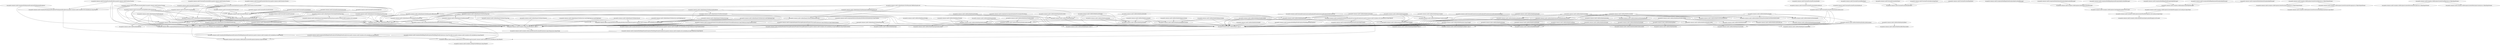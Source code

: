 digraph G {
  "org.apache.commons.math3.util$ArithmeticUtils#mulAndCheck(long,long)" -> "org.apache.commons.math3.exception$MathArithmeticException#MathArithmeticException()";
  "org.apache.commons.math3.util$ArithmeticUtils#mulAndCheck(long,long)" -> "org.apache.commons.math3.util$ArithmeticUtils#<clinit>()";
  "org.apache.commons.math3.exception$MathArithmeticException#MathArithmeticException()" -> "org.apache.commons.math3.exception.util$ExceptionContext#addMessage(org.apache.commons.math3.exception.util.Localizable,java.lang.Object[])";
  "org.apache.commons.math3.exception$MathArithmeticException#MathArithmeticException()" -> "org.apache.commons.math3.exception.util$LocalizedFormats#<clinit>()";
  "org.apache.commons.math3.exception$MathArithmeticException#MathArithmeticException()" -> "org.apache.commons.math3.exception.util$ExceptionContext#ExceptionContext(java.lang.Throwable)";
  "org.apache.commons.math3.util$ArithmeticUtils#subAndCheck(long,long)" -> "org.apache.commons.math3.exception.util$LocalizedFormats#<clinit>()";
  "org.apache.commons.math3.util$ArithmeticUtils#subAndCheck(long,long)" -> "org.apache.commons.math3.util$ArithmeticUtils#addAndCheck(long,long,org.apache.commons.math3.exception.util.Localizable)";
  "org.apache.commons.math3.util$ArithmeticUtils#subAndCheck(long,long)" -> "org.apache.commons.math3.util$ArithmeticUtils#<clinit>()";
  "org.apache.commons.math3.util$ArithmeticUtils#subAndCheck(long,long)" -> "org.apache.commons.math3.exception$MathArithmeticException#MathArithmeticException(org.apache.commons.math3.exception.util.Localizable,java.lang.Object[])";
  "org.apache.commons.math3.exception.util$LocalizedFormats#<clinit>()" -> "org.apache.commons.math3.exception.util$LocalizedFormats#LocalizedFormats(java.lang.String,int,java.lang.String)";
  "org.apache.commons.math3.exception$NotPositiveException#NotPositiveException(org.apache.commons.math3.exception.util.Localizable,java.lang.Number)" -> "org.apache.commons.math3.exception$NumberIsTooSmallException#NumberIsTooSmallException(org.apache.commons.math3.exception.util.Localizable,java.lang.Number,java.lang.Number,boolean)";
  "org.apache.commons.math3.exception$NumberIsTooSmallException#NumberIsTooSmallException(org.apache.commons.math3.exception.util.Localizable,java.lang.Number,java.lang.Number,boolean)" -> "org.apache.commons.math3.exception$MathIllegalNumberException#MathIllegalNumberException(org.apache.commons.math3.exception.util.Localizable,java.lang.Number,java.lang.Object[])";
  "org.apache.commons.math3.util$FastMath#hypot(double,double)" -> "org.apache.commons.math3.util$FastMath#abs(double)";
  "org.apache.commons.math3.util$FastMath#hypot(double,double)" -> "org.apache.commons.math3.util$FastMath#scalb(double,int)";
  "org.apache.commons.math3.util$FastMath#hypot(double,double)" -> "org.apache.commons.math3.util$FastMath#<clinit>()";
  "org.apache.commons.math3.util$FastMath#hypot(double,double)" -> "org.apache.commons.math3.util$FastMath#getExponent(double)";
  "org.apache.commons.math3.util$FastMath#hypot(double,double)" -> "org.apache.commons.math3.util$FastMath#sqrt(double)";
  "org.apache.commons.math3.fraction$Fraction#floatValue()" -> "org.apache.commons.math3.fraction$Fraction#doubleValue()";
  "org.apache.commons.math3.util$ArithmeticUtils#factorialDouble(int)" -> "org.apache.commons.math3.util$ArithmeticUtils#factorial(int)";
  "org.apache.commons.math3.util$ArithmeticUtils#factorialDouble(int)" -> "org.apache.commons.math3.util$ArithmeticUtils#<clinit>()";
  "org.apache.commons.math3.util$ArithmeticUtils#factorialDouble(int)" -> "org.apache.commons.math3.exception$NotPositiveException#NotPositiveException(org.apache.commons.math3.exception.util.Localizable,java.lang.Number)";
  "org.apache.commons.math3.util$ArithmeticUtils#factorialDouble(int)" -> "org.apache.commons.math3.util$FastMath#floor(double)";
  "org.apache.commons.math3.util$ArithmeticUtils#factorialDouble(int)" -> "org.apache.commons.math3.util$FastMath#<clinit>()";
  "org.apache.commons.math3.util$ArithmeticUtils#factorialDouble(int)" -> "org.apache.commons.math3.util$FastMath#exp(double)";
  "org.apache.commons.math3.util$ArithmeticUtils#factorialDouble(int)" -> "org.apache.commons.math3.util$ArithmeticUtils#factorialLog(int)";
  "org.apache.commons.math3.util$ArithmeticUtils#factorialDouble(int)" -> "org.apache.commons.math3.exception.util$LocalizedFormats#<clinit>()";
  "org.apache.commons.math3.util$ArithmeticUtils#factorial(int)" -> "org.apache.commons.math3.exception$MathArithmeticException#MathArithmeticException()";
  "org.apache.commons.math3.util$ArithmeticUtils#factorial(int)" -> "org.apache.commons.math3.exception.util$LocalizedFormats#<clinit>()";
  "org.apache.commons.math3.util$ArithmeticUtils#factorial(int)" -> "org.apache.commons.math3.util$ArithmeticUtils#<clinit>()";
  "org.apache.commons.math3.util$ArithmeticUtils#factorial(int)" -> "org.apache.commons.math3.exception$NotPositiveException#NotPositiveException(org.apache.commons.math3.exception.util.Localizable,java.lang.Number)";
  "org.apache.commons.math3.util$FastMath#acosh(double)" -> "org.apache.commons.math3.util$FastMath#log(double)";
  "org.apache.commons.math3.util$FastMath#acosh(double)" -> "org.apache.commons.math3.util$FastMath#sqrt(double)";
  "org.apache.commons.math3.util$FastMath#acosh(double)" -> "org.apache.commons.math3.util$FastMath#<clinit>()";
  "org.apache.commons.math3.util$FastMath#log(double)" -> "org.apache.commons.math3.util$FastMath#<clinit>()";
  "org.apache.commons.math3.util$FastMath#log(double)" -> "org.apache.commons.math3.util$FastMath#log(double,double[])";
  "org.apache.commons.math3.exception$NumberIsTooLargeException#NumberIsTooLargeException(java.lang.Number,java.lang.Number,boolean)" -> "org.apache.commons.math3.exception.util$LocalizedFormats#<clinit>()";
  "org.apache.commons.math3.exception$NumberIsTooLargeException#NumberIsTooLargeException(java.lang.Number,java.lang.Number,boolean)" -> "org.apache.commons.math3.exception$NumberIsTooLargeException#NumberIsTooLargeException(org.apache.commons.math3.exception.util.Localizable,java.lang.Number,java.lang.Number,boolean)";
  "org.apache.commons.math3.fraction$Fraction#divide(int)" -> "org.apache.commons.math3.fraction$Fraction#<clinit>()";
  "org.apache.commons.math3.fraction$Fraction#divide(int)" -> "org.apache.commons.math3.fraction$Fraction#Fraction(int,int)";
  "org.apache.commons.math3.fraction$Fraction#<clinit>()" -> "org.apache.commons.math3.fraction$Fraction#Fraction(int,int)";
  "org.apache.commons.math3.util$FastMath#exp(double,double,double[])" -> "org.apache.commons.math3.util$FastMath$ExpIntTable#<clinit>()";
  "org.apache.commons.math3.util$FastMath#exp(double,double,double[])" -> "org.apache.commons.math3.util$FastMath$ExpFracTable#<clinit>()";
  "org.apache.commons.math3.util$FastMath#exp(double,double,double[])" -> "org.apache.commons.math3.util$FastMath#<clinit>()";
  "org.apache.commons.math3.util$FastMath#sin(double)" -> "org.apache.commons.math3.util$FastMath#sinQ(double,double)";
  "org.apache.commons.math3.util$FastMath#sin(double)" -> "org.apache.commons.math3.util$FastMath$CodyWaite#getRemB()";
  "org.apache.commons.math3.util$FastMath#sin(double)" -> "org.apache.commons.math3.util$FastMath$CodyWaite#getRemA()";
  "org.apache.commons.math3.util$FastMath#sin(double)" -> "org.apache.commons.math3.util$FastMath#reducePayneHanek(double,double[])";
  "org.apache.commons.math3.util$FastMath#sin(double)" -> "org.apache.commons.math3.util$FastMath$CodyWaite#FastMath$CodyWaite(double,double)";
  "org.apache.commons.math3.util$FastMath#sin(double)" -> "org.apache.commons.math3.util$FastMath#<clinit>()";
  "org.apache.commons.math3.util$FastMath#sin(double)" -> "org.apache.commons.math3.util$FastMath$CodyWaite#getK()";
  "org.apache.commons.math3.util$FastMath#sin(double)" -> "org.apache.commons.math3.util$FastMath#cosQ(double,double)";
  "org.apache.commons.math3.util$FastMath#sinQ(double,double)" -> "org.apache.commons.math3.util$FastMath#polyCosine(double)";
  "org.apache.commons.math3.util$FastMath#sinQ(double,double)" -> "org.apache.commons.math3.util$FastMath#<clinit>()";
  "org.apache.commons.math3.util$FastMath#sinQ(double,double)" -> "org.apache.commons.math3.util$FastMath#polySine(double)";
  "org.apache.commons.math3.fraction$Fraction#divide(org.apache.commons.math3.fraction.Fraction)" -> "org.apache.commons.math3.exception$NullArgumentException#NullArgumentException(org.apache.commons.math3.exception.util.Localizable,java.lang.Object[])";
  "org.apache.commons.math3.fraction$Fraction#divide(org.apache.commons.math3.fraction.Fraction)" -> "org.apache.commons.math3.exception$MathArithmeticException#MathArithmeticException(org.apache.commons.math3.exception.util.Localizable,java.lang.Object[])";
  "org.apache.commons.math3.fraction$Fraction#divide(org.apache.commons.math3.fraction.Fraction)" -> "org.apache.commons.math3.fraction$Fraction#multiply(org.apache.commons.math3.fraction.Fraction)";
  "org.apache.commons.math3.fraction$Fraction#divide(org.apache.commons.math3.fraction.Fraction)" -> "org.apache.commons.math3.fraction$Fraction#reciprocal()";
  "org.apache.commons.math3.fraction$Fraction#divide(org.apache.commons.math3.fraction.Fraction)" -> "org.apache.commons.math3.exception.util$LocalizedFormats#<clinit>()";
  "org.apache.commons.math3.exception$NullArgumentException#NullArgumentException(org.apache.commons.math3.exception.util.Localizable,java.lang.Object[])" -> "org.apache.commons.math3.exception$MathIllegalArgumentException#MathIllegalArgumentException(org.apache.commons.math3.exception.util.Localizable,java.lang.Object[])";
  "org.apache.commons.math3.exception$MathIllegalStateException#MathIllegalStateException(java.lang.Throwable,org.apache.commons.math3.exception.util.Localizable,java.lang.Object[])" -> "org.apache.commons.math3.exception.util$ExceptionContext#addMessage(org.apache.commons.math3.exception.util.Localizable,java.lang.Object[])";
  "org.apache.commons.math3.exception$MathIllegalStateException#MathIllegalStateException(java.lang.Throwable,org.apache.commons.math3.exception.util.Localizable,java.lang.Object[])" -> "org.apache.commons.math3.exception.util$ExceptionContext#ExceptionContext(java.lang.Throwable)";
  "org.apache.commons.math3.exception.util$ExceptionContext#addMessage(org.apache.commons.math3.exception.util.Localizable,java.lang.Object[])" -> "org.apache.commons.math3.exception.util$ArgUtils#flatten(java.lang.Object[])";
  "org.apache.commons.math3.util$FastMath#tan(double)" -> "org.apache.commons.math3.util$FastMath#reducePayneHanek(double,double[])";
  "org.apache.commons.math3.util$FastMath#tan(double)" -> "org.apache.commons.math3.util$FastMath$CodyWaite#FastMath$CodyWaite(double,double)";
  "org.apache.commons.math3.util$FastMath#tan(double)" -> "org.apache.commons.math3.util$FastMath#tanQ(double,double,boolean)";
  "org.apache.commons.math3.util$FastMath#tan(double)" -> "org.apache.commons.math3.util$FastMath$CodyWaite#getK()";
  "org.apache.commons.math3.util$FastMath#tan(double)" -> "org.apache.commons.math3.util$FastMath$CodyWaite#getRemA()";
  "org.apache.commons.math3.util$FastMath#tan(double)" -> "org.apache.commons.math3.util$FastMath#<clinit>()";
  "org.apache.commons.math3.util$FastMath#tan(double)" -> "org.apache.commons.math3.util$FastMath$CodyWaite#getRemB()";
  "org.apache.commons.math3.util$FastMath#reducePayneHanek(double,double[])" -> "org.apache.commons.math3.util$FastMath#<clinit>()";
  "org.apache.commons.math3.util$FastMath#acos(double)" -> "org.apache.commons.math3.util$FastMath#atan(double,double,boolean)";
  "org.apache.commons.math3.util$FastMath#acos(double)" -> "org.apache.commons.math3.util$FastMath#sqrt(double)";
  "org.apache.commons.math3.util$FastMath#acos(double)" -> "org.apache.commons.math3.util$FastMath#<clinit>()";
  "org.apache.commons.math3.util$FastMath#acos(double)" -> "org.apache.commons.math3.util$FastMath#doubleHighPart(double)";
  "org.apache.commons.math3.util$FastMath#atan(double,double,boolean)" -> "org.apache.commons.math3.util$FastMath#<clinit>()";
  "org.apache.commons.math3.util$FastMath#atan(double,double,boolean)" -> "org.apache.commons.math3.util$FastMath#copySign(double,double)";
  "org.apache.commons.math3.util$FastMath#pow(double,double)" -> "org.apache.commons.math3.util$FastMath#log(double,double[])";
  "org.apache.commons.math3.util$FastMath#pow(double,double)" -> "org.apache.commons.math3.util$FastMath#<clinit>()";
  "org.apache.commons.math3.util$FastMath#pow(double,double)" -> "org.apache.commons.math3.util$FastMath#exp(double,double,double[])";
  "org.apache.commons.math3.util$FastMath#log(double,double[])" -> "org.apache.commons.math3.util$FastMath$lnMant#<clinit>()";
  "org.apache.commons.math3.util$FastMath#log(double,double[])" -> "org.apache.commons.math3.util$FastMath#<clinit>()";
  "org.apache.commons.math3.util$FastMath#tanQ(double,double,boolean)" -> "org.apache.commons.math3.util$FastMath#polySine(double)";
  "org.apache.commons.math3.util$FastMath#tanQ(double,double,boolean)" -> "org.apache.commons.math3.util$FastMath#polyCosine(double)";
  "org.apache.commons.math3.util$FastMath#tanQ(double,double,boolean)" -> "org.apache.commons.math3.util$FastMath#<clinit>()";
  "org.apache.commons.math3.util$FastMath#toDegrees(double)" -> "org.apache.commons.math3.util$FastMath#<clinit>()";
  "org.apache.commons.math3.util$FastMath#toDegrees(double)" -> "org.apache.commons.math3.util$FastMath#doubleHighPart(double)";
  "org.apache.commons.math3.util$ArithmeticUtils#pow(java.math.BigInteger,int)" -> "org.apache.commons.math3.exception$NotPositiveException#NotPositiveException(org.apache.commons.math3.exception.util.Localizable,java.lang.Number)";
  "org.apache.commons.math3.util$ArithmeticUtils#pow(java.math.BigInteger,int)" -> "org.apache.commons.math3.exception.util$LocalizedFormats#<clinit>()";
  "org.apache.commons.math3.fraction$Fraction#negate()" -> "org.apache.commons.math3.exception.util$LocalizedFormats#<clinit>()";
  "org.apache.commons.math3.fraction$Fraction#negate()" -> "org.apache.commons.math3.fraction$Fraction#<clinit>()";
  "org.apache.commons.math3.fraction$Fraction#negate()" -> "org.apache.commons.math3.fraction$Fraction#Fraction(int,int)";
  "org.apache.commons.math3.fraction$Fraction#negate()" -> "org.apache.commons.math3.exception$MathArithmeticException#MathArithmeticException(org.apache.commons.math3.exception.util.Localizable,java.lang.Object[])";
  "org.apache.commons.math3.util$ArithmeticUtils#addAndCheck(int,int)" -> "org.apache.commons.math3.exception$MathArithmeticException#MathArithmeticException(org.apache.commons.math3.exception.util.Localizable,java.lang.Object[])";
  "org.apache.commons.math3.util$ArithmeticUtils#addAndCheck(int,int)" -> "org.apache.commons.math3.exception.util$LocalizedFormats#<clinit>()";
  "org.apache.commons.math3.exception$MathArithmeticException#MathArithmeticException(org.apache.commons.math3.exception.util.Localizable,java.lang.Object[])" -> "org.apache.commons.math3.exception.util$ExceptionContext#ExceptionContext(java.lang.Throwable)";
  "org.apache.commons.math3.exception$MathArithmeticException#MathArithmeticException(org.apache.commons.math3.exception.util.Localizable,java.lang.Object[])" -> "org.apache.commons.math3.exception.util$ExceptionContext#addMessage(org.apache.commons.math3.exception.util.Localizable,java.lang.Object[])";
  "org.apache.commons.math3.util$ArithmeticUtils#checkBinomial(int,int)" -> "org.apache.commons.math3.exception$NumberIsTooLargeException#NumberIsTooLargeException(org.apache.commons.math3.exception.util.Localizable,java.lang.Number,java.lang.Number,boolean)";
  "org.apache.commons.math3.util$ArithmeticUtils#checkBinomial(int,int)" -> "org.apache.commons.math3.exception$NotPositiveException#NotPositiveException(org.apache.commons.math3.exception.util.Localizable,java.lang.Number)";
  "org.apache.commons.math3.util$ArithmeticUtils#checkBinomial(int,int)" -> "org.apache.commons.math3.exception.util$LocalizedFormats#<clinit>()";
  "org.apache.commons.math3.exception$NumberIsTooLargeException#NumberIsTooLargeException(org.apache.commons.math3.exception.util.Localizable,java.lang.Number,java.lang.Number,boolean)" -> "org.apache.commons.math3.exception$MathIllegalNumberException#MathIllegalNumberException(org.apache.commons.math3.exception.util.Localizable,java.lang.Number,java.lang.Object[])";
  "org.apache.commons.math3.exception$ConvergenceException#ConvergenceException(org.apache.commons.math3.exception.util.Localizable,java.lang.Object[])" -> "org.apache.commons.math3.exception$MathIllegalStateException#MathIllegalStateException()";
  "org.apache.commons.math3.exception$ConvergenceException#ConvergenceException(org.apache.commons.math3.exception.util.Localizable,java.lang.Object[])" -> "org.apache.commons.math3.exception$MathIllegalStateException#getContext()";
  "org.apache.commons.math3.exception$ConvergenceException#ConvergenceException(org.apache.commons.math3.exception.util.Localizable,java.lang.Object[])" -> "org.apache.commons.math3.exception.util$ExceptionContext#addMessage(org.apache.commons.math3.exception.util.Localizable,java.lang.Object[])";
  "org.apache.commons.math3.exception$MathIllegalStateException#MathIllegalStateException()" -> "org.apache.commons.math3.exception.util$LocalizedFormats#<clinit>()";
  "org.apache.commons.math3.exception$MathIllegalStateException#MathIllegalStateException()" -> "org.apache.commons.math3.exception$MathIllegalStateException#MathIllegalStateException(org.apache.commons.math3.exception.util.Localizable,java.lang.Object[])";
  "org.apache.commons.math3.util$ArithmeticUtils#addAndCheck(long,long,org.apache.commons.math3.exception.util.Localizable)" -> "org.apache.commons.math3.exception$MathArithmeticException#MathArithmeticException(org.apache.commons.math3.exception.util.Localizable,java.lang.Object[])";
  "org.apache.commons.math3.util$ArithmeticUtils#addAndCheck(long,long,org.apache.commons.math3.exception.util.Localizable)" -> "org.apache.commons.math3.util$ArithmeticUtils#<clinit>()";
  "org.apache.commons.math3.fraction$Fraction#multiply(org.apache.commons.math3.fraction.Fraction)" -> "org.apache.commons.math3.exception$NullArgumentException#NullArgumentException(org.apache.commons.math3.exception.util.Localizable,java.lang.Object[])";
  "org.apache.commons.math3.fraction$Fraction#multiply(org.apache.commons.math3.fraction.Fraction)" -> "org.apache.commons.math3.fraction$Fraction#<clinit>()";
  "org.apache.commons.math3.fraction$Fraction#multiply(org.apache.commons.math3.fraction.Fraction)" -> "org.apache.commons.math3.exception.util$LocalizedFormats#<clinit>()";
  "org.apache.commons.math3.fraction$Fraction#multiply(org.apache.commons.math3.fraction.Fraction)" -> "org.apache.commons.math3.util$ArithmeticUtils#<clinit>()";
  "org.apache.commons.math3.fraction$Fraction#multiply(org.apache.commons.math3.fraction.Fraction)" -> "org.apache.commons.math3.fraction$Fraction#getReducedFraction(int,int)";
  "org.apache.commons.math3.fraction$Fraction#multiply(org.apache.commons.math3.fraction.Fraction)" -> "org.apache.commons.math3.util$ArithmeticUtils#mulAndCheck(int,int)";
  "org.apache.commons.math3.fraction$Fraction#multiply(org.apache.commons.math3.fraction.Fraction)" -> "org.apache.commons.math3.util$ArithmeticUtils#gcd(int,int)";
  "org.apache.commons.math3.util$FastMath#toRadians(double)" -> "org.apache.commons.math3.util$FastMath#<clinit>()";
  "org.apache.commons.math3.util$FastMath#toRadians(double)" -> "org.apache.commons.math3.util$FastMath#doubleHighPart(double)";
  "org.apache.commons.math3.fraction$Fraction#multiply(int)" -> "org.apache.commons.math3.fraction$Fraction#Fraction(int,int)";
  "org.apache.commons.math3.fraction$Fraction#multiply(int)" -> "org.apache.commons.math3.fraction$Fraction#<clinit>()";
  "org.apache.commons.math3.fraction$Fraction#Fraction(int,int)" -> "org.apache.commons.math3.util$ArithmeticUtils#<clinit>()";
  "org.apache.commons.math3.fraction$Fraction#Fraction(int,int)" -> "org.apache.commons.math3.exception$MathArithmeticException#MathArithmeticException(org.apache.commons.math3.exception.util.Localizable,java.lang.Object[])";
  "org.apache.commons.math3.fraction$Fraction#Fraction(int,int)" -> "org.apache.commons.math3.exception.util$LocalizedFormats#<clinit>()";
  "org.apache.commons.math3.fraction$Fraction#Fraction(int,int)" -> "org.apache.commons.math3.util$ArithmeticUtils#gcd(int,int)";
  "org.apache.commons.math3.fraction$Fraction#reciprocal()" -> "org.apache.commons.math3.fraction$Fraction#<clinit>()";
  "org.apache.commons.math3.fraction$Fraction#reciprocal()" -> "org.apache.commons.math3.fraction$Fraction#Fraction(int,int)";
  "org.apache.commons.math3.fraction$Fraction#getReducedFraction(int,int)" -> "org.apache.commons.math3.fraction$Fraction#Fraction(int,int)";
  "org.apache.commons.math3.fraction$Fraction#getReducedFraction(int,int)" -> "org.apache.commons.math3.util$ArithmeticUtils#gcd(int,int)";
  "org.apache.commons.math3.fraction$Fraction#getReducedFraction(int,int)" -> "org.apache.commons.math3.util$ArithmeticUtils#<clinit>()";
  "org.apache.commons.math3.fraction$Fraction#getReducedFraction(int,int)" -> "org.apache.commons.math3.exception.util$LocalizedFormats#<clinit>()";
  "org.apache.commons.math3.fraction$Fraction#getReducedFraction(int,int)" -> "org.apache.commons.math3.fraction$Fraction#<clinit>()";
  "org.apache.commons.math3.fraction$Fraction#getReducedFraction(int,int)" -> "org.apache.commons.math3.exception$MathArithmeticException#MathArithmeticException(org.apache.commons.math3.exception.util.Localizable,java.lang.Object[])";
  "org.apache.commons.math3.util$FastMath#exp(double)" -> "org.apache.commons.math3.util$FastMath#<clinit>()";
  "org.apache.commons.math3.util$FastMath#exp(double)" -> "org.apache.commons.math3.util$FastMath#exp(double,double,double[])";
  "org.apache.commons.math3.util$ArithmeticUtils#pow(int,long)" -> "org.apache.commons.math3.exception.util$LocalizedFormats#<clinit>()";
  "org.apache.commons.math3.util$ArithmeticUtils#pow(int,long)" -> "org.apache.commons.math3.exception$NotPositiveException#NotPositiveException(org.apache.commons.math3.exception.util.Localizable,java.lang.Number)";
  "org.apache.commons.math3.util$FastMath#cbrt(double)" -> "org.apache.commons.math3.util$FastMath#<clinit>()";
  "org.apache.commons.math3.util$FastMath#ceil(double)" -> "org.apache.commons.math3.util$FastMath#<clinit>()";
  "org.apache.commons.math3.util$FastMath#ceil(double)" -> "org.apache.commons.math3.util$FastMath#floor(double)";
  "org.apache.commons.math3.util$FastMath#atan(double)" -> "org.apache.commons.math3.util$FastMath#<clinit>()";
  "org.apache.commons.math3.util$FastMath#atan(double)" -> "org.apache.commons.math3.util$FastMath#atan(double,double,boolean)";
  "org.apache.commons.math3.util$FastMath#cosh(double)" -> "org.apache.commons.math3.util$FastMath#exp(double)";
  "org.apache.commons.math3.util$FastMath#cosh(double)" -> "org.apache.commons.math3.util$FastMath#exp(double,double,double[])";
  "org.apache.commons.math3.util$FastMath#cosh(double)" -> "org.apache.commons.math3.util$FastMath#<clinit>()";
  "org.apache.commons.math3.fraction$Fraction#Fraction(double,int)" -> "org.apache.commons.math3.fraction$Fraction#Fraction(double,double,int,int)";
  "org.apache.commons.math3.fraction$Fraction#Fraction(double,double,int,int)" -> "org.apache.commons.math3.util$FastMath#<clinit>()";
  "org.apache.commons.math3.fraction$Fraction#Fraction(double,double,int,int)" -> "org.apache.commons.math3.util$FastMath#abs(double)";
  "org.apache.commons.math3.fraction$Fraction#Fraction(double,double,int,int)" -> "org.apache.commons.math3.fraction$FractionConversionException#FractionConversionException(double,int)";
  "org.apache.commons.math3.fraction$Fraction#Fraction(double,double,int,int)" -> "org.apache.commons.math3.fraction$FractionConversionException#FractionConversionException(double,long,long)";
  "org.apache.commons.math3.fraction$Fraction#Fraction(double,double,int,int)" -> "org.apache.commons.math3.util$FastMath#floor(double)";
  "org.apache.commons.math3.exception$MathIllegalStateException#getLocalizedMessage()" -> "org.apache.commons.math3.exception.util$ExceptionContext#getLocalizedMessage()";
  "org.apache.commons.math3.exception.util$ExceptionContext#getLocalizedMessage()" -> "org.apache.commons.math3.exception.util$ExceptionContext#getMessage(java.util.Locale)";
  "org.apache.commons.math3.exception.util$ExceptionContext#buildMessage(java.util.Locale,java.lang.String)" -> "org.apache.commons.math3.exception.util$LocalizedFormats#getLocalizedString(java.util.Locale)";
  "org.apache.commons.math3.util$FastMath#cos(double)" -> "org.apache.commons.math3.util$FastMath#sinQ(double,double)";
  "org.apache.commons.math3.util$FastMath#cos(double)" -> "org.apache.commons.math3.util$FastMath$CodyWaite#getRemB()";
  "org.apache.commons.math3.util$FastMath#cos(double)" -> "org.apache.commons.math3.util$FastMath#reducePayneHanek(double,double[])";
  "org.apache.commons.math3.util$FastMath#cos(double)" -> "org.apache.commons.math3.util$FastMath$CodyWaite#getRemA()";
  "org.apache.commons.math3.util$FastMath#cos(double)" -> "org.apache.commons.math3.util$FastMath$CodyWaite#FastMath$CodyWaite(double,double)";
  "org.apache.commons.math3.util$FastMath#cos(double)" -> "org.apache.commons.math3.util$FastMath#<clinit>()";
  "org.apache.commons.math3.util$FastMath#cos(double)" -> "org.apache.commons.math3.util$FastMath$CodyWaite#getK()";
  "org.apache.commons.math3.util$FastMath#cos(double)" -> "org.apache.commons.math3.util$FastMath#cosQ(double,double)";
  "org.apache.commons.math3.util$ArithmeticUtils#binomialCoefficientDouble(int,int)" -> "org.apache.commons.math3.util$FastMath#<clinit>()";
  "org.apache.commons.math3.util$ArithmeticUtils#binomialCoefficientDouble(int,int)" -> "org.apache.commons.math3.util$ArithmeticUtils#binomialCoefficient(int,int)";
  "org.apache.commons.math3.util$ArithmeticUtils#binomialCoefficientDouble(int,int)" -> "org.apache.commons.math3.util$ArithmeticUtils#checkBinomial(int,int)";
  "org.apache.commons.math3.util$ArithmeticUtils#binomialCoefficientDouble(int,int)" -> "org.apache.commons.math3.util$ArithmeticUtils#<clinit>()";
  "org.apache.commons.math3.util$ArithmeticUtils#binomialCoefficientDouble(int,int)" -> "org.apache.commons.math3.util$FastMath#floor(double)";
  "org.apache.commons.math3.util$ArithmeticUtils#binomialCoefficient(int,int)" -> "org.apache.commons.math3.util$ArithmeticUtils#checkBinomial(int,int)";
  "org.apache.commons.math3.util$ArithmeticUtils#binomialCoefficient(int,int)" -> "org.apache.commons.math3.util$ArithmeticUtils#<clinit>()";
  "org.apache.commons.math3.util$ArithmeticUtils#binomialCoefficient(int,int)" -> "org.apache.commons.math3.util$ArithmeticUtils#mulAndCheck(long,long)";
  "org.apache.commons.math3.util$ArithmeticUtils#binomialCoefficient(int,int)" -> "org.apache.commons.math3.util$ArithmeticUtils#gcd(int,int)";
  "org.apache.commons.math3.fraction$Fraction#addSub(org.apache.commons.math3.fraction.Fraction,boolean)" -> "org.apache.commons.math3.util$ArithmeticUtils#gcd(int,int)";
  "org.apache.commons.math3.fraction$Fraction#addSub(org.apache.commons.math3.fraction.Fraction,boolean)" -> "org.apache.commons.math3.fraction$Fraction#<clinit>()";
  "org.apache.commons.math3.fraction$Fraction#addSub(org.apache.commons.math3.fraction.Fraction,boolean)" -> "org.apache.commons.math3.exception$MathArithmeticException#MathArithmeticException(org.apache.commons.math3.exception.util.Localizable,java.lang.Object[])";
  "org.apache.commons.math3.fraction$Fraction#addSub(org.apache.commons.math3.fraction.Fraction,boolean)" -> "org.apache.commons.math3.util$ArithmeticUtils#subAndCheck(int,int)";
  "org.apache.commons.math3.fraction$Fraction#addSub(org.apache.commons.math3.fraction.Fraction,boolean)" -> "org.apache.commons.math3.exception$NullArgumentException#NullArgumentException(org.apache.commons.math3.exception.util.Localizable,java.lang.Object[])";
  "org.apache.commons.math3.fraction$Fraction#addSub(org.apache.commons.math3.fraction.Fraction,boolean)" -> "org.apache.commons.math3.fraction$Fraction#negate()";
  "org.apache.commons.math3.fraction$Fraction#addSub(org.apache.commons.math3.fraction.Fraction,boolean)" -> "org.apache.commons.math3.util$ArithmeticUtils#<clinit>()";
  "org.apache.commons.math3.fraction$Fraction#addSub(org.apache.commons.math3.fraction.Fraction,boolean)" -> "org.apache.commons.math3.fraction$Fraction#Fraction(int,int)";
  "org.apache.commons.math3.fraction$Fraction#addSub(org.apache.commons.math3.fraction.Fraction,boolean)" -> "org.apache.commons.math3.exception.util$LocalizedFormats#<clinit>()";
  "org.apache.commons.math3.fraction$Fraction#addSub(org.apache.commons.math3.fraction.Fraction,boolean)" -> "org.apache.commons.math3.util$ArithmeticUtils#mulAndCheck(int,int)";
  "org.apache.commons.math3.fraction$Fraction#addSub(org.apache.commons.math3.fraction.Fraction,boolean)" -> "org.apache.commons.math3.util$ArithmeticUtils#addAndCheck(int,int)";
  "org.apache.commons.math3.util$ArithmeticUtils#gcd(int,int)" -> "org.apache.commons.math3.util$FastMath#<clinit>()";
  "org.apache.commons.math3.util$ArithmeticUtils#gcd(int,int)" -> "org.apache.commons.math3.util$FastMath#abs(int)";
  "org.apache.commons.math3.util$ArithmeticUtils#gcd(int,int)" -> "org.apache.commons.math3.exception.util$LocalizedFormats#<clinit>()";
  "org.apache.commons.math3.util$ArithmeticUtils#gcd(int,int)" -> "org.apache.commons.math3.exception$MathArithmeticException#MathArithmeticException(org.apache.commons.math3.exception.util.Localizable,java.lang.Object[])";
  "org.apache.commons.math3.util$ArithmeticUtils#mulAndCheck(int,int)" -> "org.apache.commons.math3.exception$MathArithmeticException#MathArithmeticException()";
  "org.apache.commons.math3.util$FastMath#tanh(double)" -> "org.apache.commons.math3.util$FastMath#<clinit>()";
  "org.apache.commons.math3.util$FastMath#tanh(double)" -> "org.apache.commons.math3.util$FastMath#exp(double,double,double[])";
  "org.apache.commons.math3.util$FastMath#tanh(double)" -> "org.apache.commons.math3.util$FastMath#expm1(double,double[])";
  "org.apache.commons.math3.util$ArithmeticUtils#factorialLog(int)" -> "org.apache.commons.math3.util$FastMath#<clinit>()";
  "org.apache.commons.math3.util$ArithmeticUtils#factorialLog(int)" -> "org.apache.commons.math3.exception.util$LocalizedFormats#<clinit>()";
  "org.apache.commons.math3.util$ArithmeticUtils#factorialLog(int)" -> "org.apache.commons.math3.util$ArithmeticUtils#factorial(int)";
  "org.apache.commons.math3.util$ArithmeticUtils#factorialLog(int)" -> "org.apache.commons.math3.exception$NotPositiveException#NotPositiveException(org.apache.commons.math3.exception.util.Localizable,java.lang.Number)";
  "org.apache.commons.math3.util$ArithmeticUtils#factorialLog(int)" -> "org.apache.commons.math3.util$FastMath#log(double)";
  "org.apache.commons.math3.util$ArithmeticUtils#factorialLog(int)" -> "org.apache.commons.math3.util$ArithmeticUtils#<clinit>()";
  "org.apache.commons.math3.util$ArithmeticUtils#subAndCheck(int,int)" -> "org.apache.commons.math3.exception.util$LocalizedFormats#<clinit>()";
  "org.apache.commons.math3.util$ArithmeticUtils#subAndCheck(int,int)" -> "org.apache.commons.math3.exception$MathArithmeticException#MathArithmeticException(org.apache.commons.math3.exception.util.Localizable,java.lang.Object[])";
  "org.apache.commons.math3.exception$NullArgumentException#NullArgumentException()" -> "org.apache.commons.math3.exception.util$LocalizedFormats#<clinit>()";
  "org.apache.commons.math3.exception$NullArgumentException#NullArgumentException()" -> "org.apache.commons.math3.exception$NullArgumentException#NullArgumentException(org.apache.commons.math3.exception.util.Localizable,java.lang.Object[])";
  "org.apache.commons.math3.util$ArithmeticUtils#pow(java.math.BigInteger,long)" -> "org.apache.commons.math3.exception.util$LocalizedFormats#<clinit>()";
  "org.apache.commons.math3.util$ArithmeticUtils#pow(java.math.BigInteger,long)" -> "org.apache.commons.math3.exception$NotPositiveException#NotPositiveException(org.apache.commons.math3.exception.util.Localizable,java.lang.Number)";
  "org.apache.commons.math3.util$FastMath#asin(double)" -> "org.apache.commons.math3.util$FastMath#atan(double,double,boolean)";
  "org.apache.commons.math3.util$FastMath#asin(double)" -> "org.apache.commons.math3.util$FastMath#sqrt(double)";
  "org.apache.commons.math3.util$FastMath#asin(double)" -> "org.apache.commons.math3.util$FastMath#<clinit>()";
  "org.apache.commons.math3.fraction$FractionConversionException#FractionConversionException(double,long,long)" -> "org.apache.commons.math3.exception$ConvergenceException#ConvergenceException(org.apache.commons.math3.exception.util.Localizable,java.lang.Object[])";
  "org.apache.commons.math3.fraction$FractionConversionException#FractionConversionException(double,long,long)" -> "org.apache.commons.math3.exception.util$LocalizedFormats#<clinit>()";
  "org.apache.commons.math3.util$FastMath#sinh(double)" -> "org.apache.commons.math3.util$FastMath#expm1(double,double[])";
  "org.apache.commons.math3.util$FastMath#sinh(double)" -> "org.apache.commons.math3.util$FastMath#<clinit>()";
  "org.apache.commons.math3.util$FastMath#sinh(double)" -> "org.apache.commons.math3.util$FastMath#exp(double)";
  "org.apache.commons.math3.util$FastMath#sinh(double)" -> "org.apache.commons.math3.util$FastMath#exp(double,double,double[])";
  "org.apache.commons.math3.util$FastMath#expm1(double,double[])" -> "org.apache.commons.math3.util$FastMath#<clinit>()";
  "org.apache.commons.math3.util$FastMath#expm1(double,double[])" -> "org.apache.commons.math3.util$FastMath$ExpFracTable#<clinit>()";
  "org.apache.commons.math3.util$FastMath#expm1(double,double[])" -> "org.apache.commons.math3.util$FastMath#exp(double,double,double[])";
  "org.apache.commons.math3.util$FastMath#cosQ(double,double)" -> "org.apache.commons.math3.util$FastMath#<clinit>()";
  "org.apache.commons.math3.util$FastMath#cosQ(double,double)" -> "org.apache.commons.math3.util$FastMath#sinQ(double,double)";
  "org.apache.commons.math3.exception.util$ExceptionContext#serializeContext(java.io.ObjectOutputStream)" -> "org.apache.commons.math3.exception.util$ExceptionContext#nonSerializableReplacement(java.lang.Object)";
  "org.apache.commons.math3.util$ArithmeticUtils#binomialCoefficientLog(int,int)" -> "org.apache.commons.math3.util$FastMath#log(double)";
  "org.apache.commons.math3.util$ArithmeticUtils#binomialCoefficientLog(int,int)" -> "org.apache.commons.math3.util$FastMath#<clinit>()";
  "org.apache.commons.math3.util$ArithmeticUtils#binomialCoefficientLog(int,int)" -> "org.apache.commons.math3.util$ArithmeticUtils#checkBinomial(int,int)";
  "org.apache.commons.math3.util$ArithmeticUtils#binomialCoefficientLog(int,int)" -> "org.apache.commons.math3.util$ArithmeticUtils#binomialCoefficientDouble(int,int)";
  "org.apache.commons.math3.util$ArithmeticUtils#binomialCoefficientLog(int,int)" -> "org.apache.commons.math3.util$ArithmeticUtils#binomialCoefficient(int,int)";
  "org.apache.commons.math3.util$ArithmeticUtils#binomialCoefficientLog(int,int)" -> "org.apache.commons.math3.util$ArithmeticUtils#<clinit>()";
  "org.apache.commons.math3.exception.util$ExceptionContext#getMessage(java.util.Locale)" -> "org.apache.commons.math3.exception.util$ExceptionContext#buildMessage(java.util.Locale,java.lang.String)";
  "org.apache.commons.math3.util$ArithmeticUtils#lcm(long,long)" -> "org.apache.commons.math3.exception.util$LocalizedFormats#<clinit>()";
  "org.apache.commons.math3.util$ArithmeticUtils#lcm(long,long)" -> "org.apache.commons.math3.exception$MathArithmeticException#MathArithmeticException(org.apache.commons.math3.exception.util.Localizable,java.lang.Object[])";
  "org.apache.commons.math3.util$ArithmeticUtils#lcm(long,long)" -> "org.apache.commons.math3.util$ArithmeticUtils#gcd(long,long)";
  "org.apache.commons.math3.util$ArithmeticUtils#lcm(long,long)" -> "org.apache.commons.math3.util$ArithmeticUtils#<clinit>()";
  "org.apache.commons.math3.util$ArithmeticUtils#lcm(long,long)" -> "org.apache.commons.math3.util$FastMath#<clinit>()";
  "org.apache.commons.math3.util$ArithmeticUtils#lcm(long,long)" -> "org.apache.commons.math3.util$FastMath#abs(long)";
  "org.apache.commons.math3.util$ArithmeticUtils#lcm(long,long)" -> "org.apache.commons.math3.util$ArithmeticUtils#mulAndCheck(long,long)";
  "org.apache.commons.math3.util$FastMath#log1p(double)" -> "org.apache.commons.math3.util$FastMath#log(double,double[])";
  "org.apache.commons.math3.util$FastMath#log1p(double)" -> "org.apache.commons.math3.util$FastMath#<clinit>()";
  "org.apache.commons.math3.exception$MathIllegalArgumentException#MathIllegalArgumentException(org.apache.commons.math3.exception.util.Localizable,java.lang.Object[])" -> "org.apache.commons.math3.exception.util$ExceptionContext#ExceptionContext(java.lang.Throwable)";
  "org.apache.commons.math3.exception$MathIllegalArgumentException#MathIllegalArgumentException(org.apache.commons.math3.exception.util.Localizable,java.lang.Object[])" -> "org.apache.commons.math3.exception.util$ExceptionContext#addMessage(org.apache.commons.math3.exception.util.Localizable,java.lang.Object[])";
  "org.apache.commons.math3.exception$MathIllegalNumberException#MathIllegalNumberException(org.apache.commons.math3.exception.util.Localizable,java.lang.Number,java.lang.Object[])" -> "org.apache.commons.math3.exception$MathIllegalArgumentException#MathIllegalArgumentException(org.apache.commons.math3.exception.util.Localizable,java.lang.Object[])";
  "org.apache.commons.math3.util$FastMath#asinh(double)" -> "org.apache.commons.math3.util$FastMath#<clinit>()";
  "org.apache.commons.math3.util$FastMath#asinh(double)" -> "org.apache.commons.math3.util$FastMath#sqrt(double)";
  "org.apache.commons.math3.util$FastMath#asinh(double)" -> "org.apache.commons.math3.util$FastMath#log(double)";
  "org.apache.commons.math3.util$FastMath#main(java.lang.String[])" -> "org.apache.commons.math3.util$FastMath$ExpFracTable#<clinit>()";
  "org.apache.commons.math3.util$FastMath#main(java.lang.String[])" -> "org.apache.commons.math3.util$FastMath#<clinit>()";
  "org.apache.commons.math3.util$FastMath#main(java.lang.String[])" -> "org.apache.commons.math3.util$FastMath$lnMant#<clinit>()";
  "org.apache.commons.math3.util$FastMath#main(java.lang.String[])" -> "org.apache.commons.math3.util$FastMath$ExpIntTable#<clinit>()";
  "org.apache.commons.math3.fraction$Fraction#Fraction(double,double,int)" -> "org.apache.commons.math3.fraction$Fraction#Fraction(double,double,int,int)";
  "org.apache.commons.math3.exception$MathArithmeticException#getLocalizedMessage()" -> "org.apache.commons.math3.exception.util$ExceptionContext#getLocalizedMessage()";
  "org.apache.commons.math3.exception$ConvergenceException#ConvergenceException()" -> "org.apache.commons.math3.exception$ConvergenceException#ConvergenceException(org.apache.commons.math3.exception.util.Localizable,java.lang.Object[])";
  "org.apache.commons.math3.exception$ConvergenceException#ConvergenceException()" -> "org.apache.commons.math3.exception.util$LocalizedFormats#<clinit>()";
  "org.apache.commons.math3.fraction$Fraction#add(int)" -> "org.apache.commons.math3.fraction$Fraction#Fraction(int,int)";
  "org.apache.commons.math3.fraction$Fraction#add(int)" -> "org.apache.commons.math3.fraction$Fraction#<clinit>()";
  "org.apache.commons.math3.util$FastMath#atan2(double,double)" -> "org.apache.commons.math3.util$FastMath#doubleHighPart(double)";
  "org.apache.commons.math3.util$FastMath#atan2(double,double)" -> "org.apache.commons.math3.util$FastMath#<clinit>()";
  "org.apache.commons.math3.util$FastMath#atan2(double,double)" -> "org.apache.commons.math3.util$FastMath#copySign(double,double)";
  "org.apache.commons.math3.util$FastMath#atan2(double,double)" -> "org.apache.commons.math3.util$FastMath#atan(double,double,boolean)";
  "org.apache.commons.math3.fraction$Fraction#Fraction(int)" -> "org.apache.commons.math3.fraction$Fraction#Fraction(int,int)";
  "org.apache.commons.math3.exception.util$ExceptionContext#writeObject(java.io.ObjectOutputStream)" -> "org.apache.commons.math3.exception.util$ExceptionContext#serializeContext(java.io.ObjectOutputStream)";
  "org.apache.commons.math3.exception.util$ExceptionContext#writeObject(java.io.ObjectOutputStream)" -> "org.apache.commons.math3.exception.util$ExceptionContext#serializeMessages(java.io.ObjectOutputStream)";
  "org.apache.commons.math3.util$FastMath#atanh(double)" -> "org.apache.commons.math3.util$FastMath#<clinit>()";
  "org.apache.commons.math3.util$FastMath#atanh(double)" -> "org.apache.commons.math3.util$FastMath#log(double)";
  "org.apache.commons.math3.exception$NumberIsTooSmallException#NumberIsTooSmallException(java.lang.Number,java.lang.Number,boolean)" -> "org.apache.commons.math3.exception.util$LocalizedFormats#<clinit>()";
  "org.apache.commons.math3.exception$NumberIsTooSmallException#NumberIsTooSmallException(java.lang.Number,java.lang.Number,boolean)" -> "org.apache.commons.math3.exception$NumberIsTooSmallException#NumberIsTooSmallException(org.apache.commons.math3.exception.util.Localizable,java.lang.Number,java.lang.Number,boolean)";
  "org.apache.commons.math3.util$ArithmeticUtils#pow(long,long)" -> "org.apache.commons.math3.exception.util$LocalizedFormats#<clinit>()";
  "org.apache.commons.math3.util$ArithmeticUtils#pow(long,long)" -> "org.apache.commons.math3.exception$NotPositiveException#NotPositiveException(org.apache.commons.math3.exception.util.Localizable,java.lang.Number)";
  "org.apache.commons.math3.exception$MathIllegalArgumentException#getLocalizedMessage()" -> "org.apache.commons.math3.exception.util$ExceptionContext#getLocalizedMessage()";
  "org.apache.commons.math3.util$FastMath#ulp(double)" -> "org.apache.commons.math3.util$FastMath#<clinit>()";
  "org.apache.commons.math3.util$FastMath#ulp(double)" -> "org.apache.commons.math3.util$FastMath#abs(double)";
  "org.apache.commons.math3.util$ArithmeticUtils#pow(long,int)" -> "org.apache.commons.math3.exception$NotPositiveException#NotPositiveException(org.apache.commons.math3.exception.util.Localizable,java.lang.Number)";
  "org.apache.commons.math3.util$ArithmeticUtils#pow(long,int)" -> "org.apache.commons.math3.exception.util$LocalizedFormats#<clinit>()";
  "org.apache.commons.math3.util$ArithmeticUtils#lcm(int,int)" -> "org.apache.commons.math3.exception$MathArithmeticException#MathArithmeticException(org.apache.commons.math3.exception.util.Localizable,java.lang.Object[])";
  "org.apache.commons.math3.util$ArithmeticUtils#lcm(int,int)" -> "org.apache.commons.math3.exception.util$LocalizedFormats#<clinit>()";
  "org.apache.commons.math3.util$ArithmeticUtils#lcm(int,int)" -> "org.apache.commons.math3.util$FastMath#abs(int)";
  "org.apache.commons.math3.util$ArithmeticUtils#lcm(int,int)" -> "org.apache.commons.math3.util$FastMath#<clinit>()";
  "org.apache.commons.math3.util$ArithmeticUtils#lcm(int,int)" -> "org.apache.commons.math3.util$ArithmeticUtils#mulAndCheck(int,int)";
  "org.apache.commons.math3.util$ArithmeticUtils#lcm(int,int)" -> "org.apache.commons.math3.util$ArithmeticUtils#<clinit>()";
  "org.apache.commons.math3.util$ArithmeticUtils#lcm(int,int)" -> "org.apache.commons.math3.util$ArithmeticUtils#gcd(int,int)";
  "org.apache.commons.math3.util$FastMath#nextUp(double)" -> "org.apache.commons.math3.util$FastMath#<clinit>()";
  "org.apache.commons.math3.util$FastMath#nextUp(double)" -> "org.apache.commons.math3.util$FastMath#nextAfter(double,double)";
  "org.apache.commons.math3.util$FastMath#rint(double)" -> "org.apache.commons.math3.util$FastMath#floor(double)";
  "org.apache.commons.math3.util$FastMath#rint(double)" -> "org.apache.commons.math3.util$FastMath#<clinit>()";
  "org.apache.commons.math3.util$FastMath#expm1(double)" -> "org.apache.commons.math3.util$FastMath#expm1(double,double[])";
  "org.apache.commons.math3.util$FastMath#expm1(double)" -> "org.apache.commons.math3.util$FastMath#<clinit>()";
  "org.apache.commons.math3.util$FastMath#log(double,double)" -> "org.apache.commons.math3.util$FastMath#<clinit>()";
  "org.apache.commons.math3.util$FastMath#log(double,double)" -> "org.apache.commons.math3.util$FastMath#log(double)";
  "org.apache.commons.math3.exception$NotPositiveException#NotPositiveException(java.lang.Number)" -> "org.apache.commons.math3.exception$NumberIsTooSmallException#NumberIsTooSmallException(java.lang.Number,java.lang.Number,boolean)";
  "org.apache.commons.math3.exception$MathIllegalStateException#getMessage()" -> "org.apache.commons.math3.exception.util$ExceptionContext#getMessage()";
  "org.apache.commons.math3.exception.util$ExceptionContext#getMessage()" -> "org.apache.commons.math3.exception.util$ExceptionContext#getMessage(java.util.Locale)";
  "org.apache.commons.math3.util$ArithmeticUtils#gcd(long,long)" -> "org.apache.commons.math3.util$FastMath#<clinit>()";
  "org.apache.commons.math3.util$ArithmeticUtils#gcd(long,long)" -> "org.apache.commons.math3.exception.util$LocalizedFormats#<clinit>()";
  "org.apache.commons.math3.util$ArithmeticUtils#gcd(long,long)" -> "org.apache.commons.math3.exception$MathArithmeticException#MathArithmeticException(org.apache.commons.math3.exception.util.Localizable,java.lang.Object[])";
  "org.apache.commons.math3.util$ArithmeticUtils#gcd(long,long)" -> "org.apache.commons.math3.util$FastMath#abs(long)";
  "org.apache.commons.math3.util$ArithmeticUtils#addAndCheck(long,long)" -> "org.apache.commons.math3.exception.util$LocalizedFormats#<clinit>()";
  "org.apache.commons.math3.util$ArithmeticUtils#addAndCheck(long,long)" -> "org.apache.commons.math3.util$ArithmeticUtils#addAndCheck(long,long,org.apache.commons.math3.exception.util.Localizable)";
  "org.apache.commons.math3.util$ArithmeticUtils#addAndCheck(long,long)" -> "org.apache.commons.math3.util$ArithmeticUtils#<clinit>()";
  "org.apache.commons.math3.util$ArithmeticUtils#pow(java.math.BigInteger,java.math.BigInteger)" -> "org.apache.commons.math3.exception$NotPositiveException#NotPositiveException(org.apache.commons.math3.exception.util.Localizable,java.lang.Number)";
  "org.apache.commons.math3.util$ArithmeticUtils#pow(java.math.BigInteger,java.math.BigInteger)" -> "org.apache.commons.math3.exception.util$LocalizedFormats#<clinit>()";
  "org.apache.commons.math3.fraction$FractionConversionException#FractionConversionException(double,int)" -> "org.apache.commons.math3.exception.util$LocalizedFormats#<clinit>()";
  "org.apache.commons.math3.fraction$FractionConversionException#FractionConversionException(double,int)" -> "org.apache.commons.math3.exception$ConvergenceException#ConvergenceException(org.apache.commons.math3.exception.util.Localizable,java.lang.Object[])";
  "org.apache.commons.math3.util$FastMath#round(double)" -> "org.apache.commons.math3.util$FastMath#<clinit>()";
  "org.apache.commons.math3.util$FastMath#round(double)" -> "org.apache.commons.math3.util$FastMath#floor(double)";
  "org.apache.commons.math3.fraction$Fraction#subtract(int)" -> "org.apache.commons.math3.fraction$Fraction#Fraction(int,int)";
  "org.apache.commons.math3.fraction$Fraction#subtract(int)" -> "org.apache.commons.math3.fraction$Fraction#<clinit>()";
  "org.apache.commons.math3.exception.util$ExceptionContext#serializeMessages(java.io.ObjectOutputStream)" -> "org.apache.commons.math3.exception.util$ExceptionContext#nonSerializableReplacement(java.lang.Object)";
  "org.apache.commons.math3.exception$MathIllegalArgumentException#getMessage()" -> "org.apache.commons.math3.exception.util$ExceptionContext#getMessage()";
  "org.apache.commons.math3.fraction$Fraction#abs()" -> "org.apache.commons.math3.fraction$Fraction#negate()";
  "org.apache.commons.math3.exception$MathIllegalStateException#MathIllegalStateException(org.apache.commons.math3.exception.util.Localizable,java.lang.Object[])" -> "org.apache.commons.math3.exception.util$ExceptionContext#addMessage(org.apache.commons.math3.exception.util.Localizable,java.lang.Object[])";
  "org.apache.commons.math3.exception$MathIllegalStateException#MathIllegalStateException(org.apache.commons.math3.exception.util.Localizable,java.lang.Object[])" -> "org.apache.commons.math3.exception.util$ExceptionContext#ExceptionContext(java.lang.Throwable)";
  "org.apache.commons.math3.util$FastMath#ulp(float)" -> "org.apache.commons.math3.util$FastMath#<clinit>()";
  "org.apache.commons.math3.util$FastMath#ulp(float)" -> "org.apache.commons.math3.util$FastMath#abs(float)";
  "org.apache.commons.math3.util$FastMath#log10(double)" -> "org.apache.commons.math3.util$FastMath#log(double,double[])";
  "org.apache.commons.math3.util$FastMath#log10(double)" -> "org.apache.commons.math3.util$FastMath#<clinit>()";
  "org.apache.commons.math3.fraction$Fraction#intValue()" -> "org.apache.commons.math3.fraction$Fraction#doubleValue()";
  "org.apache.commons.math3.exception$MathArithmeticException#getMessage()" -> "org.apache.commons.math3.exception.util$ExceptionContext#getMessage()";
  "org.apache.commons.math3.exception.util$ExceptionContext#getMessage(java.util.Locale,java.lang.String)" -> "org.apache.commons.math3.exception.util$ExceptionContext#buildMessage(java.util.Locale,java.lang.String)";
  "org.apache.commons.math3.util$FastMath#nextUp(float)" -> "org.apache.commons.math3.util$FastMath#<clinit>()";
  "org.apache.commons.math3.util$FastMath#nextUp(float)" -> "org.apache.commons.math3.util$FastMath#nextAfter(float,double)";
  "org.apache.commons.math3.exception.util$ExceptionContext#readObject(java.io.ObjectInputStream)" -> "org.apache.commons.math3.exception.util$ExceptionContext#deSerializeMessages(java.io.ObjectInputStream)";
  "org.apache.commons.math3.exception.util$ExceptionContext#readObject(java.io.ObjectInputStream)" -> "org.apache.commons.math3.exception.util$ExceptionContext#deSerializeContext(java.io.ObjectInputStream)";
  "org.apache.commons.math3.fraction$Fraction#subtract(org.apache.commons.math3.fraction.Fraction)" -> "org.apache.commons.math3.fraction$Fraction#addSub(org.apache.commons.math3.fraction.Fraction,boolean)";
  "org.apache.commons.math3.fraction$Fraction#add(org.apache.commons.math3.fraction.Fraction)" -> "org.apache.commons.math3.fraction$Fraction#addSub(org.apache.commons.math3.fraction.Fraction,boolean)";
  "org.apache.commons.math3.fraction$Fraction#percentageValue()" -> "org.apache.commons.math3.fraction$Fraction#doubleValue()";
  "org.apache.commons.math3.util$ArithmeticUtils#pow(int,int)" -> "org.apache.commons.math3.exception.util$LocalizedFormats#<clinit>()";
  "org.apache.commons.math3.util$ArithmeticUtils#pow(int,int)" -> "org.apache.commons.math3.exception$NotPositiveException#NotPositiveException(org.apache.commons.math3.exception.util.Localizable,java.lang.Number)";
  "org.apache.commons.math3.util$FastMath#round(float)" -> "org.apache.commons.math3.util$FastMath#<clinit>()";
  "org.apache.commons.math3.util$FastMath#round(float)" -> "org.apache.commons.math3.util$FastMath#floor(double)";
  "org.apache.commons.math3.fraction$Fraction#longValue()" -> "org.apache.commons.math3.fraction$Fraction#doubleValue()";
  "org.apache.commons.math3.fraction$Fraction#Fraction(double)" -> "org.apache.commons.math3.fraction$Fraction#Fraction(double,double,int)";
}
